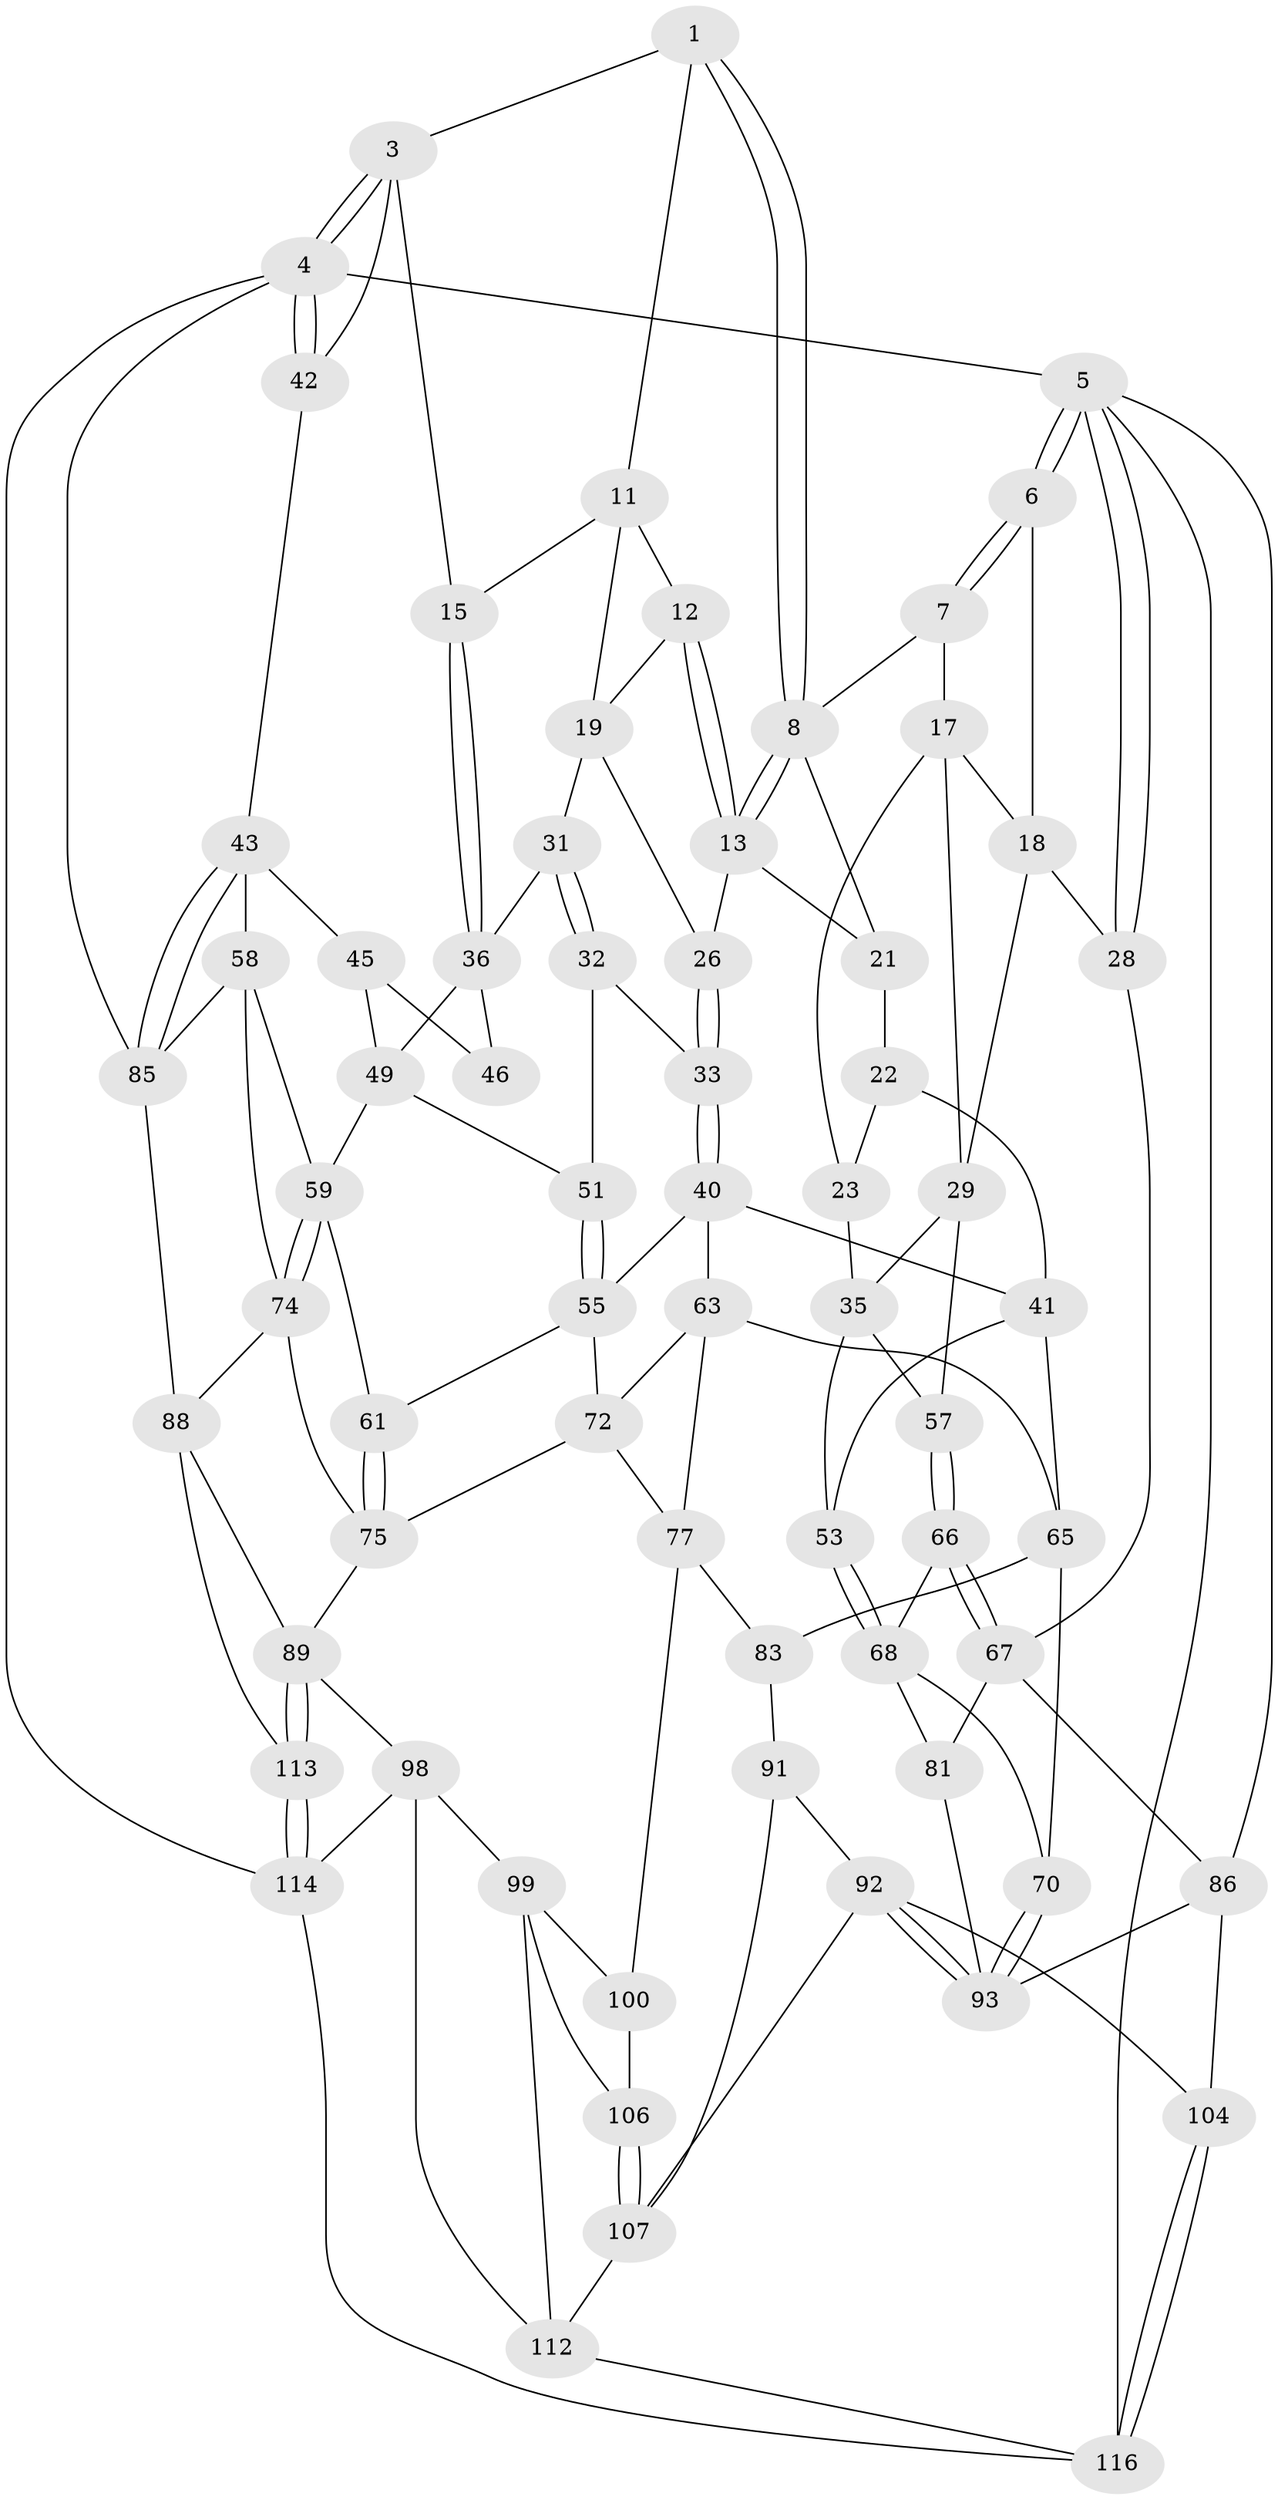 // Generated by graph-tools (version 1.1) at 2025/52/02/27/25 19:52:36]
// undirected, 68 vertices, 147 edges
graph export_dot {
graph [start="1"]
  node [color=gray90,style=filled];
  1 [pos="+0.5274125830275654+0",super="+2"];
  3 [pos="+0.8385688508147016+0",super="+14"];
  4 [pos="+1+0",super="+97"];
  5 [pos="+0+0",super="+87"];
  6 [pos="+0+0"];
  7 [pos="+0.21424229326640776+0",super="+10"];
  8 [pos="+0.5143498488697916+0",super="+9"];
  11 [pos="+0.7446817236064163+0.04043217138048375",super="+16"];
  12 [pos="+0.6871303061945576+0.10431767237300803"];
  13 [pos="+0.5956524830213926+0.14308442710936042",super="+25"];
  15 [pos="+0.9542458557119441+0.18984886346806704"];
  17 [pos="+0.1918318218184914+0.12075734652182643",super="+24"];
  18 [pos="+0.18221824215680862+0.11576295392230904",super="+27"];
  19 [pos="+0.7851135155853309+0.23029840149242106",super="+20"];
  21 [pos="+0.4495472017944451+0.1862785017361475"];
  22 [pos="+0.4478444133046756+0.18805460943234922",super="+39"];
  23 [pos="+0.29214017784236557+0.22502156788651728",super="+34"];
  26 [pos="+0.6103701911398822+0.2881264346617588"];
  28 [pos="+0+0.17804362685315417"];
  29 [pos="+0.16663951379515782+0.3484096011735984",super="+30"];
  31 [pos="+0.7775679173727994+0.2400006494414613",super="+38"];
  32 [pos="+0.643302194553916+0.3110608555249316",super="+47"];
  33 [pos="+0.6124121139013171+0.2931793245808696"];
  35 [pos="+0.27479379049687386+0.3428627920819583",super="+54"];
  36 [pos="+0.9037335813657346+0.29469365514862395",super="+37"];
  40 [pos="+0.5061663831123381+0.4047539790056538",super="+56"];
  41 [pos="+0.40654564555690853+0.39285173544200874",super="+52"];
  42 [pos="+1+0.19638692721965842"];
  43 [pos="+1+0.49344429803631523",super="+44"];
  45 [pos="+0.9446399679827755+0.41173283562742335",super="+48"];
  46 [pos="+0.9053398024063632+0.3179568611975939"];
  49 [pos="+0.8611095610454281+0.43658023302691706",super="+50"];
  51 [pos="+0.6987710023376005+0.4694559291711892"];
  53 [pos="+0.2988777965936868+0.4897121896189121"];
  55 [pos="+0.694341927430391+0.48646384262138176",super="+62"];
  57 [pos="+0.0825709501652824+0.4129595683497448"];
  58 [pos="+1+0.5313636628934352",super="+79"];
  59 [pos="+0.9245513299952421+0.5544746745274503",super="+60"];
  61 [pos="+0.7294312406576868+0.5191338181926791"];
  63 [pos="+0.5388272336265987+0.5420178214487351",super="+64"];
  65 [pos="+0.4042806503961093+0.5771814527628251",super="+69"];
  66 [pos="+0.0788439801187456+0.4157267234596763"];
  67 [pos="+0+0.46861895696072664",super="+82"];
  68 [pos="+0.21063503146839246+0.5858561072526773",super="+71"];
  70 [pos="+0.23459041812915787+0.6560483445998284"];
  72 [pos="+0.6606332809250957+0.6762702689886295",super="+73"];
  74 [pos="+0.8639936452323798+0.6426760569868356",super="+80"];
  75 [pos="+0.8423949170590693+0.6501515799079371",super="+76"];
  77 [pos="+0.5780462146244818+0.7482451961239036",super="+78"];
  81 [pos="+0.03521424034445328+0.6696726780799533"];
  83 [pos="+0.5121470380435352+0.7534348879802916",super="+84"];
  85 [pos="+1+0.7401783505185408",super="+95"];
  86 [pos="+0+0.6296962321720696",super="+102"];
  88 [pos="+0.9206332751650986+0.7894459618253719",super="+96"];
  89 [pos="+0.8039182257578382+0.7955029597175728",super="+90"];
  91 [pos="+0.33905975308524866+0.785623244905785",super="+105"];
  92 [pos="+0.2639541683937508+0.7863722587616515",super="+103"];
  93 [pos="+0.23585177411331656+0.7282572328702358",super="+94"];
  98 [pos="+0.7529780753276689+0.8139810791080525",super="+111"];
  99 [pos="+0.6419852700954171+0.8174205232044722",super="+110"];
  100 [pos="+0.6137704299499256+0.7898221881739128",super="+101"];
  104 [pos="+0.15810598421849797+1"];
  106 [pos="+0.5583318703127956+0.9141750384592342",super="+109"];
  107 [pos="+0.518397941651406+0.9931608522846863",super="+108"];
  112 [pos="+0.6740961129715187+0.9110197480898367",super="+115"];
  113 [pos="+0.82835970234166+0.8824461458469389"];
  114 [pos="+0.79819783753081+0.9552148048691106",super="+117"];
  116 [pos="+0+1",super="+118"];
  1 -- 8;
  1 -- 8;
  1 -- 3;
  1 -- 11;
  3 -- 4;
  3 -- 4;
  3 -- 42;
  3 -- 15;
  4 -- 5 [weight=2];
  4 -- 42;
  4 -- 42;
  4 -- 114;
  4 -- 85;
  5 -- 6;
  5 -- 6;
  5 -- 28;
  5 -- 28;
  5 -- 116;
  5 -- 86;
  6 -- 7;
  6 -- 7;
  6 -- 18;
  7 -- 8;
  7 -- 17;
  8 -- 13;
  8 -- 13;
  8 -- 21;
  11 -- 12;
  11 -- 19;
  11 -- 15;
  12 -- 13;
  12 -- 13;
  12 -- 19;
  13 -- 26;
  13 -- 21;
  15 -- 36;
  15 -- 36;
  17 -- 18;
  17 -- 29;
  17 -- 23;
  18 -- 28;
  18 -- 29;
  19 -- 31;
  19 -- 26;
  21 -- 22;
  22 -- 23 [weight=2];
  22 -- 41;
  23 -- 35;
  26 -- 33;
  26 -- 33;
  28 -- 67;
  29 -- 35;
  29 -- 57;
  31 -- 32 [weight=2];
  31 -- 32;
  31 -- 36;
  32 -- 33;
  32 -- 51;
  33 -- 40;
  33 -- 40;
  35 -- 57;
  35 -- 53;
  36 -- 46;
  36 -- 49;
  40 -- 41;
  40 -- 63;
  40 -- 55;
  41 -- 65;
  41 -- 53;
  42 -- 43;
  43 -- 85;
  43 -- 85;
  43 -- 58;
  43 -- 45;
  45 -- 46 [weight=2];
  45 -- 49;
  49 -- 59;
  49 -- 51;
  51 -- 55;
  51 -- 55;
  53 -- 68;
  53 -- 68;
  55 -- 72;
  55 -- 61;
  57 -- 66;
  57 -- 66;
  58 -- 59;
  58 -- 85;
  58 -- 74;
  59 -- 74;
  59 -- 74;
  59 -- 61;
  61 -- 75;
  61 -- 75;
  63 -- 65;
  63 -- 77;
  63 -- 72;
  65 -- 70;
  65 -- 83;
  66 -- 67;
  66 -- 67;
  66 -- 68;
  67 -- 81;
  67 -- 86;
  68 -- 81;
  68 -- 70;
  70 -- 93;
  70 -- 93;
  72 -- 75;
  72 -- 77;
  74 -- 75;
  74 -- 88;
  75 -- 89;
  77 -- 100;
  77 -- 83;
  81 -- 93;
  83 -- 91 [weight=2];
  85 -- 88;
  86 -- 104;
  86 -- 93;
  88 -- 89;
  88 -- 113;
  89 -- 113;
  89 -- 113;
  89 -- 98;
  91 -- 92;
  91 -- 107;
  92 -- 93;
  92 -- 93;
  92 -- 104;
  92 -- 107;
  98 -- 99;
  98 -- 112;
  98 -- 114;
  99 -- 100;
  99 -- 112;
  99 -- 106;
  100 -- 106 [weight=2];
  104 -- 116;
  104 -- 116;
  106 -- 107;
  106 -- 107;
  107 -- 112;
  112 -- 116;
  113 -- 114;
  113 -- 114;
  114 -- 116;
}
